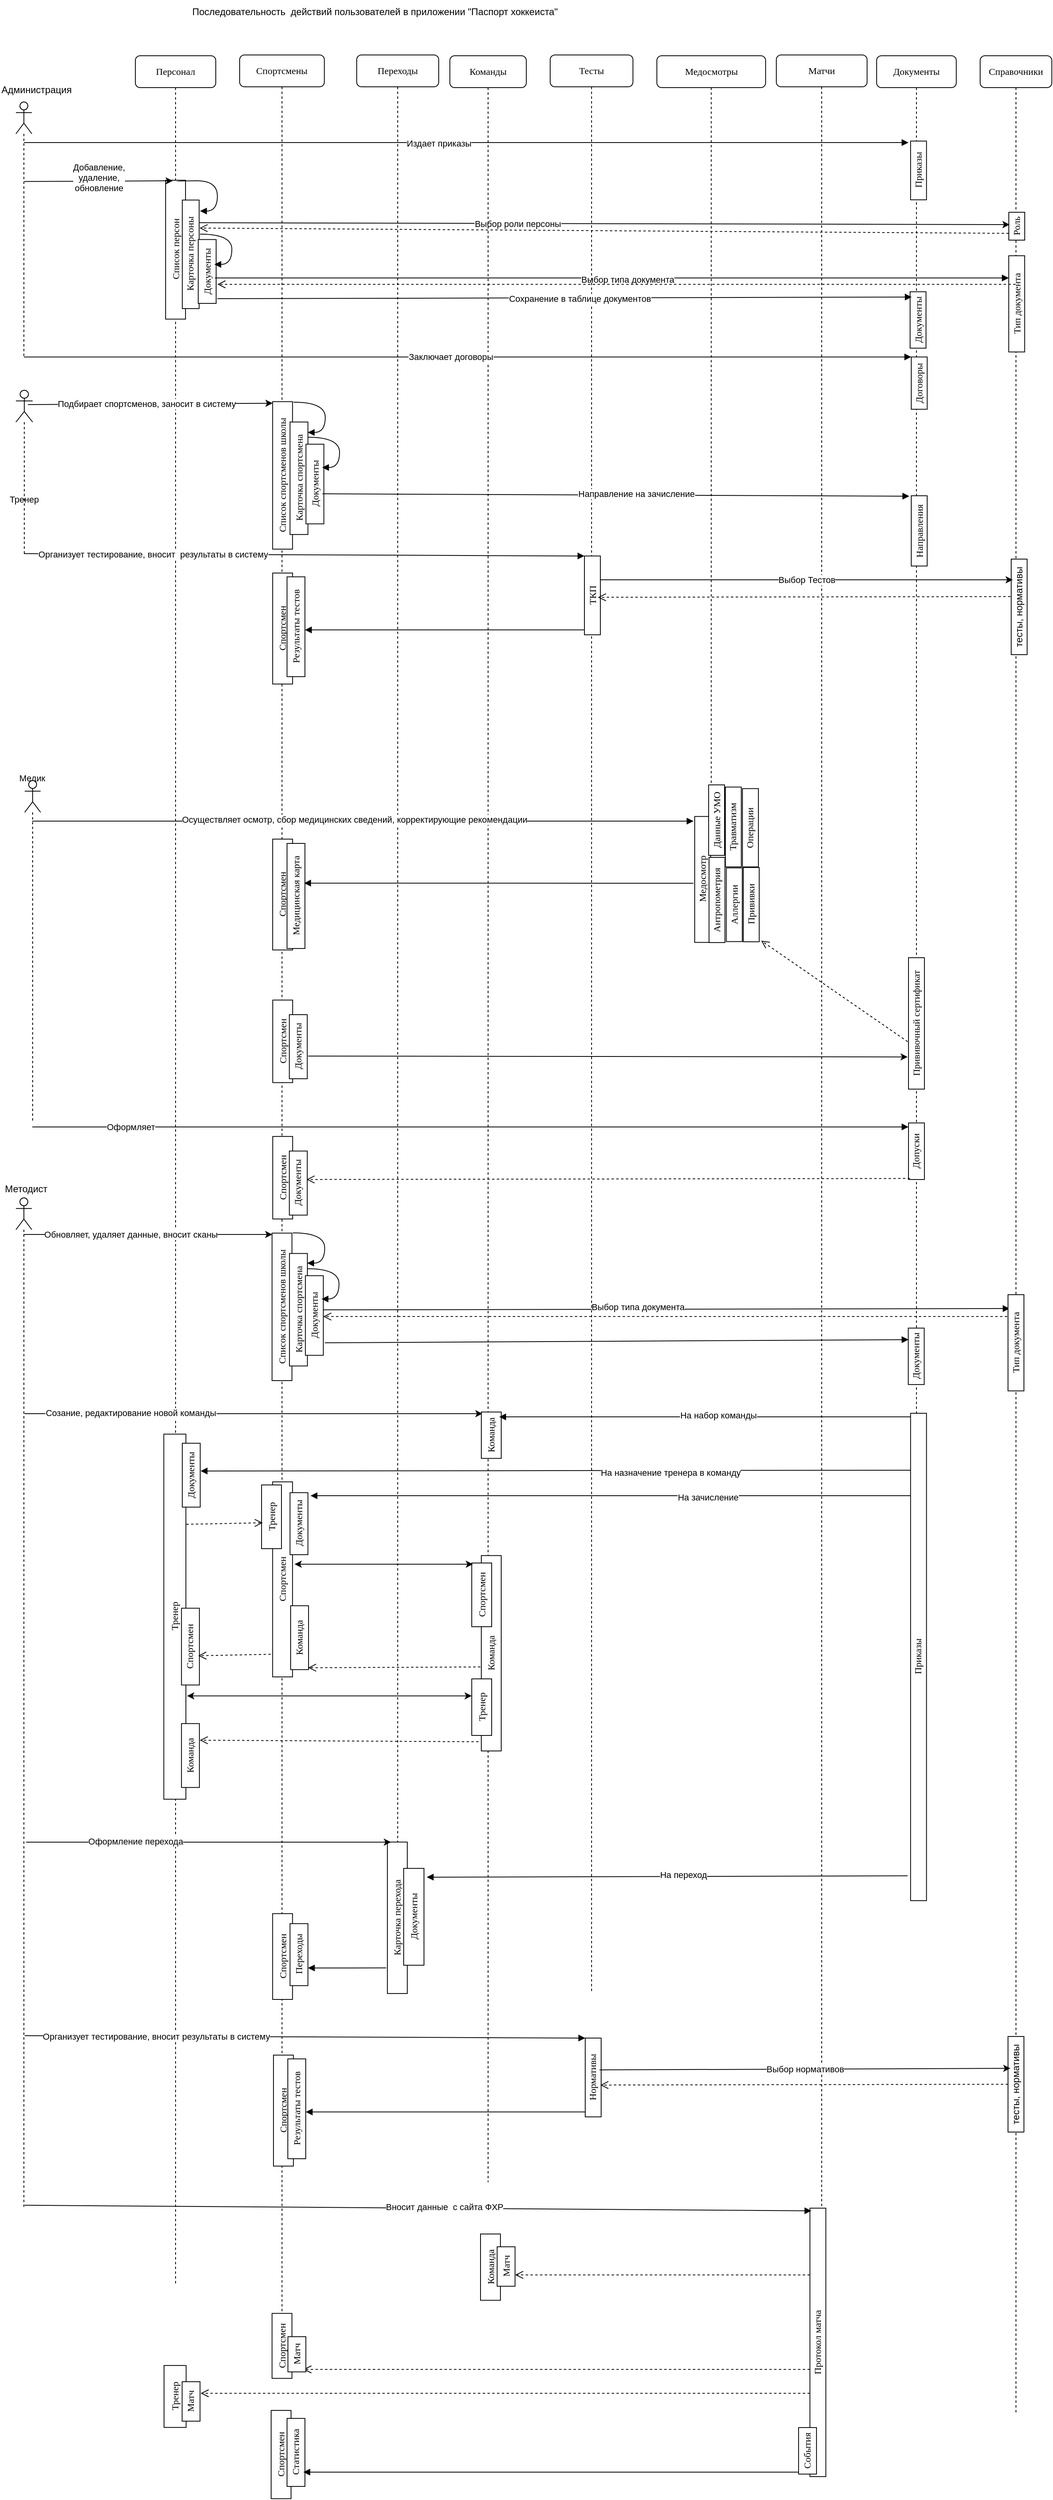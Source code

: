 <mxfile version="22.0.4" type="github">
  <diagram name="Page-1" id="ykxJk71dv9v_vAQylzTN">
    <mxGraphModel dx="1631" dy="931" grid="1" gridSize="10" guides="1" tooltips="1" connect="1" arrows="1" fold="1" page="1" pageScale="1" pageWidth="1169" pageHeight="827" math="0" shadow="0">
      <root>
        <mxCell id="0" />
        <mxCell id="1" parent="0" />
        <mxCell id="f27edlvPX0rT_J85qjWV-23" value="Справочники" style="shape=umlLifeline;perimeter=lifelinePerimeter;whiteSpace=wrap;html=1;container=1;collapsible=0;recursiveResize=0;outlineConnect=0;rounded=1;shadow=0;comic=0;labelBackgroundColor=none;strokeWidth=1;fontFamily=Verdana;fontSize=12;align=center;" parent="1" vertex="1">
          <mxGeometry x="1270" y="80" width="90" height="2960" as="geometry" />
        </mxCell>
        <mxCell id="f27edlvPX0rT_J85qjWV-24" value="Роль" style="html=1;points=[];perimeter=orthogonalPerimeter;rounded=0;shadow=0;comic=0;labelBackgroundColor=none;strokeWidth=1;fontFamily=Verdana;fontSize=12;align=center;rotation=-90;" parent="f27edlvPX0rT_J85qjWV-23" vertex="1">
          <mxGeometry x="28.5" y="204" width="35" height="20" as="geometry" />
        </mxCell>
        <mxCell id="f27edlvPX0rT_J85qjWV-25" value="Тип документа" style="html=1;points=[];perimeter=orthogonalPerimeter;rounded=0;shadow=0;comic=0;labelBackgroundColor=none;strokeWidth=1;fontFamily=Verdana;fontSize=12;align=center;rotation=-90;" parent="f27edlvPX0rT_J85qjWV-23" vertex="1">
          <mxGeometry x="-14.49" y="301.51" width="120.79" height="20" as="geometry" />
        </mxCell>
        <mxCell id="Mqjokr3Y3C_jF4ziscQe-2" value="тесты, нормативы" style="rounded=0;whiteSpace=wrap;html=1;rotation=-90;" parent="f27edlvPX0rT_J85qjWV-23" vertex="1">
          <mxGeometry x="-11" y="682" width="120" height="20" as="geometry" />
        </mxCell>
        <mxCell id="hdvwLAnWylqwT9mtSvy4-13" value="тесты, нормативы" style="rounded=0;whiteSpace=wrap;html=1;rotation=-90;" parent="f27edlvPX0rT_J85qjWV-23" vertex="1">
          <mxGeometry x="-15" y="2537" width="120" height="20" as="geometry" />
        </mxCell>
        <mxCell id="f27edlvPX0rT_J85qjWV-16" value="Матчи" style="shape=umlLifeline;perimeter=lifelinePerimeter;whiteSpace=wrap;html=1;container=1;collapsible=0;recursiveResize=0;outlineConnect=0;rounded=1;shadow=0;comic=0;labelBackgroundColor=none;strokeWidth=1;fontFamily=Verdana;fontSize=12;align=center;" parent="1" vertex="1">
          <mxGeometry x="1014" y="79" width="114" height="2881" as="geometry" />
        </mxCell>
        <mxCell id="f27edlvPX0rT_J85qjWV-17" value="Протокол матча" style="html=1;points=[];perimeter=orthogonalPerimeter;rounded=0;shadow=0;comic=0;labelBackgroundColor=none;strokeWidth=1;fontFamily=Verdana;fontSize=12;align=center;rotation=-90;" parent="f27edlvPX0rT_J85qjWV-16" vertex="1">
          <mxGeometry x="-116.31" y="2862.09" width="337.05" height="20" as="geometry" />
        </mxCell>
        <mxCell id="f27edlvPX0rT_J85qjWV-21" value="&lt;div style=&quot;direction: ltr;&quot;&gt;&lt;span style=&quot;background-color: initial;&quot;&gt;События&lt;/span&gt;&lt;/div&gt;" style="html=1;points=[];perimeter=orthogonalPerimeter;rounded=0;shadow=0;comic=0;labelBackgroundColor=none;strokeWidth=1;fontFamily=Verdana;fontSize=12;align=center;direction=west;rotation=-90;" parent="f27edlvPX0rT_J85qjWV-16" vertex="1">
          <mxGeometry x="10" y="2997" width="58.41" height="22.5" as="geometry" />
        </mxCell>
        <mxCell id="hdvwLAnWylqwT9mtSvy4-6" value="Операции" style="html=1;points=[];perimeter=orthogonalPerimeter;rounded=0;shadow=0;comic=0;labelBackgroundColor=none;strokeWidth=1;fontFamily=Verdana;fontSize=12;align=center;rotation=-90;" parent="f27edlvPX0rT_J85qjWV-16" vertex="1">
          <mxGeometry x="-81.67" y="960.33" width="98.32" height="20" as="geometry" />
        </mxCell>
        <mxCell id="hdvwLAnWylqwT9mtSvy4-7" value="Прививки" style="html=1;points=[];perimeter=orthogonalPerimeter;rounded=0;shadow=0;comic=0;labelBackgroundColor=none;strokeWidth=1;fontFamily=Verdana;fontSize=12;align=center;rotation=-90;" parent="f27edlvPX0rT_J85qjWV-16" vertex="1">
          <mxGeometry x="-78.12" y="1056.88" width="93.25" height="20" as="geometry" />
        </mxCell>
        <mxCell id="f27edlvPX0rT_J85qjWV-26" value="Персонал" style="shape=umlLifeline;perimeter=lifelinePerimeter;whiteSpace=wrap;html=1;container=1;collapsible=0;recursiveResize=0;outlineConnect=0;rounded=1;shadow=0;comic=0;labelBackgroundColor=none;strokeWidth=1;fontFamily=Verdana;fontSize=12;align=center;" parent="1" vertex="1">
          <mxGeometry x="209" y="80" width="101" height="2800" as="geometry" />
        </mxCell>
        <mxCell id="f27edlvPX0rT_J85qjWV-27" value="&lt;div style=&quot;direction: ltr;&quot;&gt;&lt;span style=&quot;background-color: initial;&quot;&gt;Список персон&lt;/span&gt;&lt;/div&gt;" style="html=1;points=[];perimeter=orthogonalPerimeter;rounded=0;shadow=0;comic=0;labelBackgroundColor=none;strokeWidth=1;fontFamily=Verdana;fontSize=12;align=center;direction=west;rotation=-90;" parent="f27edlvPX0rT_J85qjWV-26" vertex="1">
          <mxGeometry x="-36.69" y="231.0" width="174.38" height="25" as="geometry" />
        </mxCell>
        <mxCell id="f27edlvPX0rT_J85qjWV-28" value="&lt;div style=&quot;direction: ltr;&quot;&gt;&lt;span style=&quot;background-color: initial;&quot;&gt;Карточка персоны&lt;/span&gt;&lt;/div&gt;" style="html=1;points=[];perimeter=orthogonalPerimeter;rounded=0;shadow=0;comic=0;labelBackgroundColor=none;strokeWidth=1;fontFamily=Verdana;fontSize=12;align=center;direction=west;rotation=-90;" parent="f27edlvPX0rT_J85qjWV-26" vertex="1">
          <mxGeometry x="1.4" y="238.73" width="136.27" height="21.18" as="geometry" />
        </mxCell>
        <mxCell id="f27edlvPX0rT_J85qjWV-29" value="&lt;div style=&quot;direction: ltr;&quot;&gt;&lt;span style=&quot;background-color: initial;&quot;&gt;Документы&lt;/span&gt;&lt;/div&gt;" style="html=1;points=[];perimeter=orthogonalPerimeter;rounded=0;shadow=0;comic=0;labelBackgroundColor=none;strokeWidth=1;fontFamily=Verdana;fontSize=12;align=center;direction=west;rotation=-90;" parent="f27edlvPX0rT_J85qjWV-26" vertex="1">
          <mxGeometry x="50.1" y="259.6" width="80.2" height="22.5" as="geometry" />
        </mxCell>
        <mxCell id="f27edlvPX0rT_J85qjWV-30" value="" style="html=1;verticalAlign=bottom;endArrow=block;labelBackgroundColor=none;fontFamily=Verdana;fontSize=12;elbow=vertical;edgeStyle=orthogonalEdgeStyle;curved=1;exitX=0.01;exitY=0.44;exitDx=0;exitDy=0;exitPerimeter=0;" parent="f27edlvPX0rT_J85qjWV-26" source="f27edlvPX0rT_J85qjWV-27" edge="1">
          <mxGeometry relative="1" as="geometry">
            <mxPoint x="62.82" y="157" as="sourcePoint" />
            <mxPoint x="81.2" y="195" as="targetPoint" />
            <Array as="points">
              <mxPoint x="52" y="157" />
              <mxPoint x="103" y="157" />
              <mxPoint x="103" y="195" />
            </Array>
          </mxGeometry>
        </mxCell>
        <mxCell id="f27edlvPX0rT_J85qjWV-31" value="" style="html=1;verticalAlign=bottom;endArrow=block;labelBackgroundColor=none;fontFamily=Verdana;fontSize=12;elbow=vertical;edgeStyle=orthogonalEdgeStyle;curved=1;" parent="f27edlvPX0rT_J85qjWV-26" edge="1">
          <mxGeometry relative="1" as="geometry">
            <mxPoint x="81.2" y="224" as="sourcePoint" />
            <mxPoint x="99.2" y="262" as="targetPoint" />
            <Array as="points">
              <mxPoint x="121.2" y="224" />
              <mxPoint x="121.2" y="262" />
            </Array>
          </mxGeometry>
        </mxCell>
        <mxCell id="f27edlvPX0rT_J85qjWV-34" value="Тренер" style="html=1;points=[];perimeter=orthogonalPerimeter;rounded=0;shadow=0;comic=0;labelBackgroundColor=none;strokeWidth=1;fontFamily=Verdana;fontSize=12;align=center;rotation=-90;" parent="f27edlvPX0rT_J85qjWV-26" vertex="1">
          <mxGeometry x="-179.59" y="1946.03" width="458.39" height="27.73" as="geometry" />
        </mxCell>
        <mxCell id="f27edlvPX0rT_J85qjWV-37" value="Тренер" style="html=1;points=[];perimeter=orthogonalPerimeter;rounded=0;shadow=0;comic=0;labelBackgroundColor=none;strokeWidth=1;fontFamily=Verdana;fontSize=12;align=center;rotation=-90;" parent="f27edlvPX0rT_J85qjWV-26" vertex="1">
          <mxGeometry x="11" y="2925.12" width="77.77" height="27.73" as="geometry" />
        </mxCell>
        <mxCell id="f27edlvPX0rT_J85qjWV-38" value="&lt;div style=&quot;direction: ltr;&quot;&gt;&lt;span style=&quot;background-color: initial;&quot;&gt;Матч&lt;/span&gt;&lt;/div&gt;" style="html=1;points=[];perimeter=orthogonalPerimeter;rounded=0;shadow=0;comic=0;labelBackgroundColor=none;strokeWidth=1;fontFamily=Verdana;fontSize=12;align=center;direction=west;rotation=-90;" parent="f27edlvPX0rT_J85qjWV-26" vertex="1">
          <mxGeometry x="45.21" y="2934" width="49.55" height="22.5" as="geometry" />
        </mxCell>
        <mxCell id="f27edlvPX0rT_J85qjWV-99" value="" style="endArrow=classic;html=1;rounded=0;" parent="f27edlvPX0rT_J85qjWV-26" edge="1">
          <mxGeometry width="50" height="50" relative="1" as="geometry">
            <mxPoint x="-140.5" y="1480" as="sourcePoint" />
            <mxPoint x="172" y="1480" as="targetPoint" />
          </mxGeometry>
        </mxCell>
        <mxCell id="f27edlvPX0rT_J85qjWV-100" value="Обновляет, удаляет данные, вносит сканы" style="edgeLabel;html=1;align=center;verticalAlign=middle;resizable=0;points=[];" parent="f27edlvPX0rT_J85qjWV-99" vertex="1" connectable="0">
          <mxGeometry x="-0.497" y="1" relative="1" as="geometry">
            <mxPoint x="56" y="1" as="offset" />
          </mxGeometry>
        </mxCell>
        <mxCell id="tbXqZCxcv9YD3rP0Q4Ke-30" value="&lt;div style=&quot;direction: ltr;&quot;&gt;&lt;span style=&quot;background-color: initial;&quot;&gt;Команда&lt;/span&gt;&lt;/div&gt;" style="html=1;points=[];perimeter=orthogonalPerimeter;rounded=0;shadow=0;comic=0;labelBackgroundColor=none;strokeWidth=1;fontFamily=Verdana;fontSize=12;align=center;direction=west;rotation=-90;" parent="f27edlvPX0rT_J85qjWV-26" vertex="1">
          <mxGeometry x="29.08" y="2123" width="80.2" height="22.5" as="geometry" />
        </mxCell>
        <mxCell id="tbXqZCxcv9YD3rP0Q4Ke-44" value="&lt;div style=&quot;direction: ltr;&quot;&gt;&lt;span style=&quot;background-color: initial;&quot;&gt;Спортсмен&lt;/span&gt;&lt;/div&gt;" style="html=1;points=[];perimeter=orthogonalPerimeter;rounded=0;shadow=0;comic=0;labelBackgroundColor=none;strokeWidth=1;fontFamily=Verdana;fontSize=12;align=center;direction=west;rotation=-90;" parent="f27edlvPX0rT_J85qjWV-26" vertex="1">
          <mxGeometry x="20.97" y="1986.23" width="96.41" height="22.5" as="geometry" />
        </mxCell>
        <mxCell id="f27edlvPX0rT_J85qjWV-39" value="" style="endArrow=classic;html=1;rounded=0;entryX=0.557;entryY=0.05;entryDx=0;entryDy=0;entryPerimeter=0;exitX=0.209;exitY=-0.025;exitDx=0;exitDy=0;exitPerimeter=0;" parent="1" source="f27edlvPX0rT_J85qjWV-28" target="f27edlvPX0rT_J85qjWV-24" edge="1">
          <mxGeometry width="50" height="50" relative="1" as="geometry">
            <mxPoint x="292" y="492" as="sourcePoint" />
            <mxPoint x="952" y="492" as="targetPoint" />
            <Array as="points" />
          </mxGeometry>
        </mxCell>
        <mxCell id="f27edlvPX0rT_J85qjWV-40" value="Выбор роли персоны" style="edgeLabel;html=1;align=center;verticalAlign=middle;resizable=0;points=[];" parent="f27edlvPX0rT_J85qjWV-39" vertex="1" connectable="0">
          <mxGeometry x="-0.215" relative="1" as="geometry">
            <mxPoint as="offset" />
          </mxGeometry>
        </mxCell>
        <mxCell id="f27edlvPX0rT_J85qjWV-41" value="" style="endArrow=classic;html=1;rounded=0;entryX=0.004;entryY=0.64;entryDx=0;entryDy=0;entryPerimeter=0;" parent="1" target="f27edlvPX0rT_J85qjWV-27" edge="1">
          <mxGeometry width="50" height="50" relative="1" as="geometry">
            <mxPoint x="69.5" y="237.936" as="sourcePoint" />
            <mxPoint x="250" y="238" as="targetPoint" />
          </mxGeometry>
        </mxCell>
        <mxCell id="f27edlvPX0rT_J85qjWV-42" value="Добавление,&lt;br&gt;удаление,&lt;br&gt;обновление" style="edgeLabel;html=1;align=center;verticalAlign=middle;resizable=0;points=[];" parent="f27edlvPX0rT_J85qjWV-41" vertex="1" connectable="0">
          <mxGeometry x="-0.572" y="1" relative="1" as="geometry">
            <mxPoint x="53" y="-4" as="offset" />
          </mxGeometry>
        </mxCell>
        <mxCell id="f27edlvPX0rT_J85qjWV-43" value="Переходы" style="shape=umlLifeline;perimeter=lifelinePerimeter;whiteSpace=wrap;html=1;container=1;collapsible=0;recursiveResize=0;outlineConnect=0;rounded=1;shadow=0;comic=0;labelBackgroundColor=none;strokeWidth=1;fontFamily=Verdana;fontSize=12;align=center;" parent="1" vertex="1">
          <mxGeometry x="487" y="79" width="103" height="2271" as="geometry" />
        </mxCell>
        <mxCell id="f27edlvPX0rT_J85qjWV-44" value="&lt;div style=&quot;direction: ltr;&quot;&gt;&lt;span style=&quot;background-color: initial;&quot;&gt;Карточка перехода&lt;/span&gt;&lt;/div&gt;" style="html=1;points=[];perimeter=orthogonalPerimeter;rounded=0;shadow=0;comic=0;labelBackgroundColor=none;strokeWidth=1;fontFamily=Verdana;fontSize=12;align=center;direction=west;rotation=-90;" parent="f27edlvPX0rT_J85qjWV-43" vertex="1">
          <mxGeometry x="-44.06" y="2326.48" width="190.18" height="25" as="geometry" />
        </mxCell>
        <mxCell id="f27edlvPX0rT_J85qjWV-47" value="&lt;div style=&quot;direction: ltr;&quot;&gt;Документы&lt;/div&gt;" style="html=1;points=[];perimeter=orthogonalPerimeter;rounded=0;shadow=0;comic=0;labelBackgroundColor=none;strokeWidth=1;fontFamily=Verdana;fontSize=12;align=center;direction=west;rotation=-90;" parent="f27edlvPX0rT_J85qjWV-43" vertex="1">
          <mxGeometry x="10.93" y="2325" width="121.63" height="25.49" as="geometry" />
        </mxCell>
        <mxCell id="f27edlvPX0rT_J85qjWV-50" value="" style="shape=umlLifeline;perimeter=lifelinePerimeter;whiteSpace=wrap;html=1;container=1;dropTarget=0;collapsible=0;recursiveResize=0;outlineConnect=0;portConstraint=eastwest;newEdgeStyle={&quot;curved&quot;:0,&quot;rounded&quot;:0};participant=umlActor;" parent="1" vertex="1">
          <mxGeometry x="59" y="1514" width="20" height="1270" as="geometry" />
        </mxCell>
        <mxCell id="f27edlvPX0rT_J85qjWV-51" value="" style="endArrow=classic;html=1;rounded=0;" parent="1" edge="1">
          <mxGeometry width="50" height="50" relative="1" as="geometry">
            <mxPoint x="71.78" y="2323.03" as="sourcePoint" />
            <mxPoint x="530" y="2323" as="targetPoint" />
            <Array as="points">
              <mxPoint x="157.85" y="2323.03" />
            </Array>
          </mxGeometry>
        </mxCell>
        <mxCell id="f27edlvPX0rT_J85qjWV-52" value="Оформление перехода" style="edgeLabel;html=1;align=center;verticalAlign=middle;resizable=0;points=[];" parent="f27edlvPX0rT_J85qjWV-51" vertex="1" connectable="0">
          <mxGeometry x="-0.572" y="1" relative="1" as="geometry">
            <mxPoint x="39" as="offset" />
          </mxGeometry>
        </mxCell>
        <mxCell id="f27edlvPX0rT_J85qjWV-82" value="&lt;div style=&quot;direction: ltr;&quot;&gt;&lt;span style=&quot;background-color: initial;&quot;&gt;Документы&lt;/span&gt;&lt;/div&gt;" style="html=1;points=[];perimeter=orthogonalPerimeter;rounded=0;shadow=0;comic=0;labelBackgroundColor=none;strokeWidth=1;fontFamily=Verdana;fontSize=12;align=center;direction=west;rotation=-90;" parent="1" vertex="1">
          <mxGeometry x="239.09" y="1851" width="80.2" height="22.5" as="geometry" />
        </mxCell>
        <mxCell id="f27edlvPX0rT_J85qjWV-83" value="" style="endArrow=classic;html=1;rounded=0;entryX=0.9;entryY=0.962;entryDx=0;entryDy=0;entryPerimeter=0;" parent="1" edge="1">
          <mxGeometry width="50" height="50" relative="1" as="geometry">
            <mxPoint x="69.75" y="1784.998" as="sourcePoint" />
            <mxPoint x="644.995" y="1784.979" as="targetPoint" />
          </mxGeometry>
        </mxCell>
        <mxCell id="f27edlvPX0rT_J85qjWV-84" value="Тренер" style="edgeLabel;html=1;align=center;verticalAlign=middle;resizable=0;points=[];" parent="f27edlvPX0rT_J85qjWV-83" vertex="1" connectable="0">
          <mxGeometry x="-0.497" y="1" relative="1" as="geometry">
            <mxPoint x="-145" y="-1147" as="offset" />
          </mxGeometry>
        </mxCell>
        <mxCell id="tbXqZCxcv9YD3rP0Q4Ke-26" value="Созание, редактирование новой команды" style="edgeLabel;html=1;align=center;verticalAlign=middle;resizable=0;points=[];" parent="f27edlvPX0rT_J85qjWV-83" vertex="1" connectable="0">
          <mxGeometry x="-0.535" y="1" relative="1" as="geometry">
            <mxPoint as="offset" />
          </mxGeometry>
        </mxCell>
        <mxCell id="LgTRukzydeiG_BwK3OPo-49" value="Медик" style="edgeLabel;html=1;align=center;verticalAlign=middle;resizable=0;points=[];" parent="f27edlvPX0rT_J85qjWV-83" vertex="1" connectable="0">
          <mxGeometry x="-0.497" y="1" relative="1" as="geometry">
            <mxPoint x="-135" y="-797" as="offset" />
          </mxGeometry>
        </mxCell>
        <mxCell id="f27edlvPX0rT_J85qjWV-91" value="" style="html=1;verticalAlign=bottom;endArrow=block;curved=0;rounded=0;exitX=0.602;exitY=0.064;exitDx=0;exitDy=0;exitPerimeter=0;" parent="1" source="f27edlvPX0rT_J85qjWV-29" target="f27edlvPX0rT_J85qjWV-25" edge="1">
          <mxGeometry width="80" relative="1" as="geometry">
            <mxPoint x="739" y="697" as="sourcePoint" />
            <mxPoint x="1336.005" y="566.03" as="targetPoint" />
          </mxGeometry>
        </mxCell>
        <mxCell id="f27edlvPX0rT_J85qjWV-92" value="Выбор типа документа" style="edgeLabel;html=1;align=center;verticalAlign=middle;resizable=0;points=[];" parent="f27edlvPX0rT_J85qjWV-91" vertex="1" connectable="0">
          <mxGeometry x="-0.278" y="-2" relative="1" as="geometry">
            <mxPoint x="158" as="offset" />
          </mxGeometry>
        </mxCell>
        <mxCell id="f27edlvPX0rT_J85qjWV-94" value="" style="html=1;verticalAlign=bottom;endArrow=open;dashed=1;endSize=8;curved=0;rounded=0;entryX=0.851;entryY=-0.069;entryDx=0;entryDy=0;entryPerimeter=0;" parent="1" source="f27edlvPX0rT_J85qjWV-23" edge="1">
          <mxGeometry relative="1" as="geometry">
            <mxPoint x="1341.895" y="368.943" as="sourcePoint" />
            <mxPoint x="312.002" y="367.0" as="targetPoint" />
          </mxGeometry>
        </mxCell>
        <mxCell id="f27edlvPX0rT_J85qjWV-95" value="" style="html=1;verticalAlign=bottom;endArrow=open;dashed=1;endSize=8;curved=0;rounded=0;exitX=0.243;exitY=0;exitDx=0;exitDy=0;exitPerimeter=0;entryX=0.258;entryY=-0.025;entryDx=0;entryDy=0;entryPerimeter=0;" parent="1" source="f27edlvPX0rT_J85qjWV-24" target="f27edlvPX0rT_J85qjWV-28" edge="1">
          <mxGeometry relative="1" as="geometry">
            <mxPoint x="819" y="727" as="sourcePoint" />
            <mxPoint x="289" y="507" as="targetPoint" />
          </mxGeometry>
        </mxCell>
        <mxCell id="f27edlvPX0rT_J85qjWV-96" value="" style="html=1;verticalAlign=bottom;endArrow=block;curved=0;rounded=0;exitX=0.429;exitY=0.062;exitDx=0;exitDy=0;exitPerimeter=0;entryX=0.856;entryY=0.1;entryDx=0;entryDy=0;entryPerimeter=0;" parent="1" source="tbXqZCxcv9YD3rP0Q4Ke-6" target="hdvwLAnWylqwT9mtSvy4-1" edge="1">
          <mxGeometry width="80" relative="1" as="geometry">
            <mxPoint x="448.008" y="1649.05" as="sourcePoint" />
            <mxPoint x="1350" y="1656" as="targetPoint" />
          </mxGeometry>
        </mxCell>
        <mxCell id="f27edlvPX0rT_J85qjWV-97" value="Выбор типа документа" style="edgeLabel;html=1;align=center;verticalAlign=middle;resizable=0;points=[];" parent="f27edlvPX0rT_J85qjWV-96" vertex="1" connectable="0">
          <mxGeometry x="0.114" y="-2" relative="1" as="geometry">
            <mxPoint x="-85" y="-5" as="offset" />
          </mxGeometry>
        </mxCell>
        <mxCell id="f27edlvPX0rT_J85qjWV-132" value="" style="html=1;verticalAlign=bottom;endArrow=open;dashed=1;endSize=8;curved=0;rounded=0;" parent="1" source="f27edlvPX0rT_J85qjWV-17" edge="1">
          <mxGeometry relative="1" as="geometry">
            <mxPoint x="790" y="2995" as="sourcePoint" />
            <mxPoint x="420" y="2985" as="targetPoint" />
          </mxGeometry>
        </mxCell>
        <mxCell id="f27edlvPX0rT_J85qjWV-140" value="Методист" style="text;html=1;strokeColor=none;fillColor=none;align=center;verticalAlign=middle;whiteSpace=wrap;rounded=0;" parent="1" vertex="1">
          <mxGeometry x="39.5" y="1487" width="64" height="32" as="geometry" />
        </mxCell>
        <mxCell id="f27edlvPX0rT_J85qjWV-141" value="Последовательность&amp;nbsp; действий пользователей в приложении &quot;Паспорт хоккеиста&quot;" style="text;html=1;strokeColor=none;fillColor=none;align=center;verticalAlign=middle;whiteSpace=wrap;rounded=0;" parent="1" vertex="1">
          <mxGeometry x="250" y="10" width="520" height="30" as="geometry" />
        </mxCell>
        <mxCell id="f27edlvPX0rT_J85qjWV-144" value="Спортсмены" style="shape=umlLifeline;perimeter=lifelinePerimeter;whiteSpace=wrap;html=1;container=0;collapsible=0;recursiveResize=0;outlineConnect=0;rounded=1;shadow=0;comic=0;labelBackgroundColor=none;strokeWidth=1;fontFamily=Verdana;fontSize=12;align=center;" parent="1" vertex="1">
          <mxGeometry x="340" y="79" width="106.37" height="2911" as="geometry" />
        </mxCell>
        <mxCell id="tbXqZCxcv9YD3rP0Q4Ke-1" value="&lt;div style=&quot;direction: ltr;&quot;&gt;Спортсмен&lt;/div&gt;" style="html=1;points=[];perimeter=orthogonalPerimeter;rounded=0;shadow=0;comic=0;labelBackgroundColor=none;strokeWidth=1;fontFamily=Verdana;fontSize=12;align=center;direction=west;rotation=-90;" parent="1" vertex="1">
          <mxGeometry x="271.44" y="1980.56" width="244.9" height="25" as="geometry" />
        </mxCell>
        <mxCell id="tbXqZCxcv9YD3rP0Q4Ke-2" value="&lt;div style=&quot;direction: ltr;&quot;&gt;&lt;span style=&quot;background-color: initial;&quot;&gt;Документы&lt;/span&gt;&lt;/div&gt;" style="html=1;points=[];perimeter=orthogonalPerimeter;rounded=0;shadow=0;comic=0;labelBackgroundColor=none;strokeWidth=1;fontFamily=Verdana;fontSize=12;align=center;direction=west;rotation=-90;" parent="1" vertex="1">
          <mxGeometry x="375.56" y="1911.88" width="77.88" height="22.5" as="geometry" />
        </mxCell>
        <mxCell id="tbXqZCxcv9YD3rP0Q4Ke-3" value="&lt;div style=&quot;direction: ltr;&quot;&gt;&lt;span style=&quot;background-color: initial;&quot;&gt;Список спортсменов школы&lt;/span&gt;&lt;/div&gt;" style="html=1;points=[];perimeter=orthogonalPerimeter;rounded=0;shadow=0;comic=0;labelBackgroundColor=none;strokeWidth=1;fontFamily=Verdana;fontSize=12;align=center;direction=west;rotation=-90;" parent="1" vertex="1">
          <mxGeometry x="300.58" y="1638.4" width="185.21" height="25" as="geometry" />
        </mxCell>
        <mxCell id="tbXqZCxcv9YD3rP0Q4Ke-4" value="" style="html=1;verticalAlign=bottom;endArrow=block;labelBackgroundColor=none;fontFamily=Verdana;fontSize=12;elbow=vertical;edgeStyle=orthogonalEdgeStyle;curved=1;" parent="1" edge="1">
          <mxGeometry relative="1" as="geometry">
            <mxPoint x="406.81" y="1558" as="sourcePoint" />
            <mxPoint x="424.81" y="1596" as="targetPoint" />
            <Array as="points">
              <mxPoint x="446.81" y="1558" />
              <mxPoint x="446.81" y="1596" />
            </Array>
          </mxGeometry>
        </mxCell>
        <mxCell id="tbXqZCxcv9YD3rP0Q4Ke-5" value="&lt;div style=&quot;direction: ltr;&quot;&gt;&lt;span style=&quot;background-color: initial;&quot;&gt;Карточка спортсмена&lt;/span&gt;&lt;/div&gt;" style="html=1;points=[];perimeter=orthogonalPerimeter;rounded=0;shadow=0;comic=0;labelBackgroundColor=none;strokeWidth=1;fontFamily=Verdana;fontSize=12;align=center;direction=west;rotation=-90;" parent="1" vertex="1">
          <mxGeometry x="343.18" y="1643.25" width="141.25" height="22.5" as="geometry" />
        </mxCell>
        <mxCell id="tbXqZCxcv9YD3rP0Q4Ke-6" value="&lt;div style=&quot;direction: ltr;&quot;&gt;&lt;span style=&quot;background-color: initial;&quot;&gt;Документы&lt;/span&gt;&lt;/div&gt;" style="html=1;points=[];perimeter=orthogonalPerimeter;rounded=0;shadow=0;comic=0;labelBackgroundColor=none;strokeWidth=1;fontFamily=Verdana;fontSize=12;align=center;direction=west;rotation=-90;" parent="1" vertex="1">
          <mxGeometry x="383.81" y="1650.5" width="100" height="22.5" as="geometry" />
        </mxCell>
        <mxCell id="tbXqZCxcv9YD3rP0Q4Ke-7" value="" style="html=1;verticalAlign=bottom;endArrow=block;labelBackgroundColor=none;fontFamily=Verdana;fontSize=12;elbow=vertical;edgeStyle=orthogonalEdgeStyle;curved=1;" parent="1" edge="1">
          <mxGeometry relative="1" as="geometry">
            <mxPoint x="424.81" y="1603" as="sourcePoint" />
            <mxPoint x="442.81" y="1641" as="targetPoint" />
            <Array as="points">
              <mxPoint x="464.81" y="1603" />
              <mxPoint x="464.81" y="1641" />
            </Array>
          </mxGeometry>
        </mxCell>
        <mxCell id="tbXqZCxcv9YD3rP0Q4Ke-8" value="&lt;div style=&quot;direction: ltr;&quot;&gt;Спортсмен&lt;/div&gt;" style="html=1;points=[];perimeter=orthogonalPerimeter;rounded=0;shadow=0;comic=0;labelBackgroundColor=none;strokeWidth=1;fontFamily=Verdana;fontSize=12;align=center;direction=west;rotation=-90;" parent="1" vertex="1">
          <mxGeometry x="352.38" y="2943" width="81.6" height="25" as="geometry" />
        </mxCell>
        <mxCell id="tbXqZCxcv9YD3rP0Q4Ke-9" value="&lt;div style=&quot;direction: ltr;&quot;&gt;&lt;span style=&quot;background-color: initial;&quot;&gt;Матч&lt;/span&gt;&lt;/div&gt;" style="html=1;points=[];perimeter=orthogonalPerimeter;rounded=0;shadow=0;comic=0;labelBackgroundColor=none;strokeWidth=1;fontFamily=Verdana;fontSize=12;align=center;direction=west;rotation=-90;" parent="1" vertex="1">
          <mxGeometry x="389.78" y="2954.8" width="44.2" height="22.5" as="geometry" />
        </mxCell>
        <mxCell id="tbXqZCxcv9YD3rP0Q4Ke-10" value="&lt;div style=&quot;direction: ltr;&quot;&gt;Спортсмен&lt;/div&gt;" style="html=1;points=[];perimeter=orthogonalPerimeter;rounded=0;shadow=0;comic=0;labelBackgroundColor=none;strokeWidth=1;fontFamily=Verdana;fontSize=12;align=center;direction=west;rotation=-90;" parent="1" vertex="1">
          <mxGeometry x="336.64" y="3079.4" width="110.8" height="25" as="geometry" />
        </mxCell>
        <mxCell id="tbXqZCxcv9YD3rP0Q4Ke-11" value="&lt;div style=&quot;direction: ltr;&quot;&gt;&lt;span style=&quot;background-color: initial;&quot;&gt;Статистика&lt;/span&gt;&lt;/div&gt;" style="html=1;points=[];perimeter=orthogonalPerimeter;rounded=0;shadow=0;comic=0;labelBackgroundColor=none;strokeWidth=1;fontFamily=Verdana;fontSize=12;align=center;direction=west;rotation=-90;" parent="1" vertex="1">
          <mxGeometry x="368.04" y="3078" width="85.4" height="22.5" as="geometry" />
        </mxCell>
        <mxCell id="tbXqZCxcv9YD3rP0Q4Ke-18" value="&lt;div style=&quot;direction: ltr;&quot;&gt;Спортсмен&lt;/div&gt;" style="html=1;points=[];perimeter=orthogonalPerimeter;rounded=0;shadow=0;comic=0;labelBackgroundColor=none;strokeWidth=1;fontFamily=Verdana;fontSize=12;align=center;direction=west;rotation=-90;" parent="1" vertex="1">
          <mxGeometry x="340" y="2454.12" width="107.77" height="25" as="geometry" />
        </mxCell>
        <mxCell id="tbXqZCxcv9YD3rP0Q4Ke-19" value="&lt;div style=&quot;direction: ltr;&quot;&gt;&lt;span style=&quot;background-color: initial;&quot;&gt;Переходы&lt;/span&gt;&lt;/div&gt;" style="html=1;points=[];perimeter=orthogonalPerimeter;rounded=0;shadow=0;comic=0;labelBackgroundColor=none;strokeWidth=1;fontFamily=Verdana;fontSize=12;align=center;direction=west;rotation=-90;" parent="1" vertex="1">
          <mxGeometry x="375.56" y="2453" width="77.88" height="22.5" as="geometry" />
        </mxCell>
        <mxCell id="tbXqZCxcv9YD3rP0Q4Ke-22" value="" style="html=1;verticalAlign=bottom;endArrow=block;curved=0;rounded=0;exitX=0.831;exitY=1.061;exitDx=0;exitDy=0;exitPerimeter=0;" parent="1" source="f27edlvPX0rT_J85qjWV-44" target="tbXqZCxcv9YD3rP0Q4Ke-19" edge="1">
          <mxGeometry width="80" relative="1" as="geometry">
            <mxPoint x="520" y="2605" as="sourcePoint" />
            <mxPoint x="470" y="2545" as="targetPoint" />
            <Array as="points">
              <mxPoint x="480" y="2481" />
            </Array>
          </mxGeometry>
        </mxCell>
        <mxCell id="f27edlvPX0rT_J85qjWV-117" value="" style="endArrow=classic;startArrow=classic;html=1;rounded=0;exitX=0.283;exitY=1.055;exitDx=0;exitDy=0;exitPerimeter=0;" parent="1" source="f27edlvPX0rT_J85qjWV-34" target="tbXqZCxcv9YD3rP0Q4Ke-28" edge="1">
          <mxGeometry width="50" height="50" relative="1" as="geometry">
            <mxPoint x="272" y="2195" as="sourcePoint" />
            <mxPoint x="630" y="2195" as="targetPoint" />
            <Array as="points" />
          </mxGeometry>
        </mxCell>
        <mxCell id="f27edlvPX0rT_J85qjWV-15" value="" style="html=1;verticalAlign=bottom;endArrow=open;dashed=1;endSize=8;curved=0;rounded=0;exitX=0.9;exitY=0.047;exitDx=0;exitDy=0;exitPerimeter=0;entryX=0.26;entryY=-0.025;entryDx=0;entryDy=0;entryPerimeter=0;" parent="1" source="LgTRukzydeiG_BwK3OPo-28" target="tbXqZCxcv9YD3rP0Q4Ke-30" edge="1">
          <mxGeometry relative="1" as="geometry">
            <mxPoint x="643.5" y="2228" as="sourcePoint" />
            <mxPoint x="300" y="2226" as="targetPoint" />
          </mxGeometry>
        </mxCell>
        <mxCell id="tbXqZCxcv9YD3rP0Q4Ke-32" value="&lt;div style=&quot;direction: ltr;&quot;&gt;&lt;span style=&quot;background-color: initial;&quot;&gt;Команда&lt;/span&gt;&lt;/div&gt;" style="html=1;points=[];perimeter=orthogonalPerimeter;rounded=0;shadow=0;comic=0;labelBackgroundColor=none;strokeWidth=1;fontFamily=Verdana;fontSize=12;align=center;direction=west;rotation=-90;" parent="1" vertex="1">
          <mxGeometry x="375.16" y="2055" width="80.2" height="22.5" as="geometry" />
        </mxCell>
        <mxCell id="tbXqZCxcv9YD3rP0Q4Ke-33" value="" style="html=1;verticalAlign=bottom;endArrow=open;dashed=1;endSize=8;curved=0;rounded=0;exitX=1.161;exitY=0.613;exitDx=0;exitDy=0;exitPerimeter=0;entryX=0.971;entryY=0.023;entryDx=0;entryDy=0;entryPerimeter=0;" parent="1" target="tbXqZCxcv9YD3rP0Q4Ke-32" edge="1">
          <mxGeometry relative="1" as="geometry">
            <mxPoint x="648.295" y="2103" as="sourcePoint" />
            <mxPoint x="430" y="2103" as="targetPoint" />
          </mxGeometry>
        </mxCell>
        <mxCell id="tbXqZCxcv9YD3rP0Q4Ke-36" value="&lt;div style=&quot;direction: ltr;&quot;&gt;&lt;span style=&quot;background-color: initial;&quot;&gt;Список спортсменов школы&lt;/span&gt;&lt;/div&gt;" style="html=1;points=[];perimeter=orthogonalPerimeter;rounded=0;shadow=0;comic=0;labelBackgroundColor=none;strokeWidth=1;fontFamily=Verdana;fontSize=12;align=center;direction=west;rotation=-90;" parent="1" vertex="1">
          <mxGeometry x="301.28" y="594.4" width="185.21" height="25" as="geometry" />
        </mxCell>
        <mxCell id="tbXqZCxcv9YD3rP0Q4Ke-37" value="" style="html=1;verticalAlign=bottom;endArrow=block;labelBackgroundColor=none;fontFamily=Verdana;fontSize=12;elbow=vertical;edgeStyle=orthogonalEdgeStyle;curved=1;" parent="1" edge="1">
          <mxGeometry relative="1" as="geometry">
            <mxPoint x="407.51" y="515" as="sourcePoint" />
            <mxPoint x="425.51" y="553" as="targetPoint" />
            <Array as="points">
              <mxPoint x="447.51" y="515" />
              <mxPoint x="447.51" y="553" />
            </Array>
          </mxGeometry>
        </mxCell>
        <mxCell id="tbXqZCxcv9YD3rP0Q4Ke-38" value="&lt;div style=&quot;direction: ltr;&quot;&gt;&lt;span style=&quot;background-color: initial;&quot;&gt;Карточка спортсмена&lt;/span&gt;&lt;/div&gt;" style="html=1;points=[];perimeter=orthogonalPerimeter;rounded=0;shadow=0;comic=0;labelBackgroundColor=none;strokeWidth=1;fontFamily=Verdana;fontSize=12;align=center;direction=west;rotation=-90;" parent="1" vertex="1">
          <mxGeometry x="343.88" y="599.25" width="141.25" height="22.5" as="geometry" />
        </mxCell>
        <mxCell id="tbXqZCxcv9YD3rP0Q4Ke-39" value="&lt;div style=&quot;direction: ltr;&quot;&gt;&lt;span style=&quot;background-color: initial;&quot;&gt;Документы&lt;/span&gt;&lt;/div&gt;" style="html=1;points=[];perimeter=orthogonalPerimeter;rounded=0;shadow=0;comic=0;labelBackgroundColor=none;strokeWidth=1;fontFamily=Verdana;fontSize=12;align=center;direction=west;rotation=-90;" parent="1" vertex="1">
          <mxGeometry x="384.51" y="606.5" width="100" height="22.5" as="geometry" />
        </mxCell>
        <mxCell id="tbXqZCxcv9YD3rP0Q4Ke-40" value="" style="html=1;verticalAlign=bottom;endArrow=block;labelBackgroundColor=none;fontFamily=Verdana;fontSize=12;elbow=vertical;edgeStyle=orthogonalEdgeStyle;curved=1;" parent="1" edge="1">
          <mxGeometry relative="1" as="geometry">
            <mxPoint x="425.51" y="559" as="sourcePoint" />
            <mxPoint x="443.51" y="597" as="targetPoint" />
            <Array as="points">
              <mxPoint x="465.51" y="559" />
              <mxPoint x="465.51" y="597" />
            </Array>
          </mxGeometry>
        </mxCell>
        <mxCell id="f27edlvPX0rT_J85qjWV-59" value="" style="endArrow=classic;html=1;rounded=0;exitX=0.5;exitY=0.5;exitDx=0;exitDy=0;exitPerimeter=0;" parent="1" edge="1">
          <mxGeometry width="50" height="50" relative="1" as="geometry">
            <mxPoint x="74" y="518" as="sourcePoint" />
            <mxPoint x="381.385" y="516.295" as="targetPoint" />
          </mxGeometry>
        </mxCell>
        <mxCell id="tbXqZCxcv9YD3rP0Q4Ke-34" value="Подбирает спортсменов, заносит в систему" style="edgeLabel;html=1;align=center;verticalAlign=middle;resizable=0;points=[];" parent="f27edlvPX0rT_J85qjWV-59" vertex="1" connectable="0">
          <mxGeometry x="-0.028" y="-4" relative="1" as="geometry">
            <mxPoint x="-1" y="-4" as="offset" />
          </mxGeometry>
        </mxCell>
        <mxCell id="tbXqZCxcv9YD3rP0Q4Ke-45" value="Тренер" style="html=1;points=[];perimeter=orthogonalPerimeter;rounded=0;shadow=0;comic=0;labelBackgroundColor=none;strokeWidth=1;fontFamily=Verdana;fontSize=12;align=center;direction=north;rotation=-90;" parent="1" vertex="1">
          <mxGeometry x="340" y="1902" width="80" height="25" as="geometry" />
        </mxCell>
        <mxCell id="tbXqZCxcv9YD3rP0Q4Ke-49" value="" style="shape=umlLifeline;perimeter=lifelinePerimeter;whiteSpace=wrap;html=1;container=1;dropTarget=0;collapsible=0;recursiveResize=0;outlineConnect=0;portConstraint=eastwest;newEdgeStyle={&quot;curved&quot;:0,&quot;rounded&quot;:0};participant=umlActor;" parent="1" vertex="1">
          <mxGeometry x="59" y="500" width="21" height="207" as="geometry" />
        </mxCell>
        <mxCell id="tbXqZCxcv9YD3rP0Q4Ke-54" value="" style="html=1;verticalAlign=bottom;endArrow=block;curved=0;rounded=0;" parent="1" source="f27edlvPX0rT_J85qjWV-21" edge="1">
          <mxGeometry width="80" relative="1" as="geometry">
            <mxPoint x="781.955" y="3114.25" as="sourcePoint" />
            <mxPoint x="420" y="3114" as="targetPoint" />
          </mxGeometry>
        </mxCell>
        <mxCell id="tbXqZCxcv9YD3rP0Q4Ke-56" value="Тесты" style="shape=umlLifeline;perimeter=lifelinePerimeter;whiteSpace=wrap;html=1;container=1;collapsible=0;recursiveResize=0;outlineConnect=0;rounded=1;shadow=0;comic=0;labelBackgroundColor=none;strokeWidth=1;fontFamily=Verdana;fontSize=12;align=center;" parent="1" vertex="1">
          <mxGeometry x="730" y="79" width="103.94" height="2431" as="geometry" />
        </mxCell>
        <mxCell id="tbXqZCxcv9YD3rP0Q4Ke-58" value="ТКП" style="html=1;points=[];perimeter=orthogonalPerimeter;rounded=0;shadow=0;comic=0;labelBackgroundColor=none;strokeWidth=1;fontFamily=Verdana;fontSize=12;align=center;rotation=-90;" parent="tbXqZCxcv9YD3rP0Q4Ke-56" vertex="1">
          <mxGeometry x="3.53" y="668.58" width="98.94" height="20" as="geometry" />
        </mxCell>
        <mxCell id="LgTRukzydeiG_BwK3OPo-71" value="Нормативы" style="html=1;points=[];perimeter=orthogonalPerimeter;rounded=0;shadow=0;comic=0;labelBackgroundColor=none;strokeWidth=1;fontFamily=Verdana;fontSize=12;align=center;rotation=-90;" parent="tbXqZCxcv9YD3rP0Q4Ke-56" vertex="1">
          <mxGeometry x="4.53" y="2529.47" width="98.94" height="20" as="geometry" />
        </mxCell>
        <mxCell id="tbXqZCxcv9YD3rP0Q4Ke-59" value="Медосмотры" style="shape=umlLifeline;perimeter=lifelinePerimeter;whiteSpace=wrap;html=1;container=1;collapsible=0;recursiveResize=0;outlineConnect=0;rounded=1;shadow=0;comic=0;labelBackgroundColor=none;strokeWidth=1;fontFamily=Verdana;fontSize=12;align=center;" parent="1" vertex="1">
          <mxGeometry x="864" y="80" width="136.57" height="950" as="geometry" />
        </mxCell>
        <mxCell id="LgTRukzydeiG_BwK3OPo-50" value="Медосмотр" style="html=1;points=[];perimeter=orthogonalPerimeter;rounded=0;shadow=0;comic=0;labelBackgroundColor=none;strokeWidth=1;fontFamily=Verdana;fontSize=12;align=center;rotation=-90;" parent="tbXqZCxcv9YD3rP0Q4Ke-59" vertex="1">
          <mxGeometry x="-21.55" y="1024.23" width="158.12" height="20" as="geometry" />
        </mxCell>
        <mxCell id="hdvwLAnWylqwT9mtSvy4-3" value="Данные УМО" style="html=1;points=[];perimeter=orthogonalPerimeter;rounded=0;shadow=0;comic=0;labelBackgroundColor=none;strokeWidth=1;fontFamily=Verdana;fontSize=12;align=center;rotation=-90;" parent="tbXqZCxcv9YD3rP0Q4Ke-59" vertex="1">
          <mxGeometry x="30.75" y="949.75" width="88.5" height="20" as="geometry" />
        </mxCell>
        <mxCell id="hdvwLAnWylqwT9mtSvy4-4" value="Травматизм" style="html=1;points=[];perimeter=orthogonalPerimeter;rounded=0;shadow=0;comic=0;labelBackgroundColor=none;strokeWidth=1;fontFamily=Verdana;fontSize=12;align=center;rotation=-90;" parent="tbXqZCxcv9YD3rP0Q4Ke-59" vertex="1">
          <mxGeometry x="45.87" y="958.36" width="100.25" height="20" as="geometry" />
        </mxCell>
        <mxCell id="f27edlvPX0rT_J85qjWV-13" value="" style="html=1;verticalAlign=bottom;endArrow=block;curved=0;rounded=0;" parent="1" target="tbXqZCxcv9YD3rP0Q4Ke-58" edge="1">
          <mxGeometry width="80" relative="1" as="geometry">
            <mxPoint x="69" y="705.11" as="sourcePoint" />
            <mxPoint x="192.145" y="2759" as="targetPoint" />
          </mxGeometry>
        </mxCell>
        <mxCell id="tbXqZCxcv9YD3rP0Q4Ke-63" value="Организует тестирование, вносит&amp;nbsp; результаты в систему" style="edgeLabel;html=1;align=center;verticalAlign=middle;resizable=0;points=[];" parent="f27edlvPX0rT_J85qjWV-13" vertex="1" connectable="0">
          <mxGeometry x="-0.734" relative="1" as="geometry">
            <mxPoint x="68" as="offset" />
          </mxGeometry>
        </mxCell>
        <mxCell id="tbXqZCxcv9YD3rP0Q4Ke-61" value="&lt;div style=&quot;direction: ltr;&quot;&gt;Спортсмен&lt;/div&gt;" style="html=1;points=[];perimeter=orthogonalPerimeter;rounded=0;shadow=0;comic=0;labelBackgroundColor=none;strokeWidth=1;fontFamily=Verdana;fontSize=12;align=center;direction=west;rotation=-90;" parent="1" vertex="1">
          <mxGeometry x="324.28" y="786.68" width="139.36" height="25" as="geometry" />
        </mxCell>
        <mxCell id="tbXqZCxcv9YD3rP0Q4Ke-62" value="&lt;div style=&quot;direction: ltr;&quot;&gt;&lt;span style=&quot;background-color: initial;&quot;&gt;Результаты тестов&lt;/span&gt;&lt;/div&gt;" style="html=1;points=[];perimeter=orthogonalPerimeter;rounded=0;shadow=0;comic=0;labelBackgroundColor=none;strokeWidth=1;fontFamily=Verdana;fontSize=12;align=center;direction=west;rotation=-90;" parent="1" vertex="1">
          <mxGeometry x="348.06" y="785.68" width="125.36" height="22.5" as="geometry" />
        </mxCell>
        <mxCell id="tbXqZCxcv9YD3rP0Q4Ke-64" value="" style="html=1;verticalAlign=bottom;endArrow=block;curved=0;rounded=0;exitX=0.062;exitY=-0.009;exitDx=0;exitDy=0;exitPerimeter=0;" parent="1" source="tbXqZCxcv9YD3rP0Q4Ke-58" target="tbXqZCxcv9YD3rP0Q4Ke-62" edge="1">
          <mxGeometry width="80" relative="1" as="geometry">
            <mxPoint x="941.955" y="700.89" as="sourcePoint" />
            <mxPoint x="430" y="701" as="targetPoint" />
          </mxGeometry>
        </mxCell>
        <mxCell id="f27edlvPX0rT_J85qjWV-133" value="" style="html=1;verticalAlign=bottom;endArrow=open;dashed=1;endSize=8;curved=0;rounded=0;entryX=0.939;entryY=-0.034;entryDx=0;entryDy=0;entryPerimeter=0;" parent="1" source="f27edlvPX0rT_J85qjWV-17" edge="1">
          <mxGeometry relative="1" as="geometry">
            <mxPoint x="825" y="3015" as="sourcePoint" />
            <mxPoint x="291" y="3015.002" as="targetPoint" />
          </mxGeometry>
        </mxCell>
        <mxCell id="LgTRukzydeiG_BwK3OPo-1" value="Документы" style="shape=umlLifeline;perimeter=lifelinePerimeter;whiteSpace=wrap;html=1;container=1;collapsible=0;recursiveResize=0;outlineConnect=0;rounded=1;shadow=0;comic=0;labelBackgroundColor=none;strokeWidth=1;fontFamily=Verdana;fontSize=12;align=center;" parent="1" vertex="1">
          <mxGeometry x="1140" y="80" width="100" height="2100" as="geometry" />
        </mxCell>
        <mxCell id="LgTRukzydeiG_BwK3OPo-7" value="Приказы" style="html=1;points=[];perimeter=orthogonalPerimeter;rounded=0;shadow=0;comic=0;labelBackgroundColor=none;strokeWidth=1;fontFamily=Verdana;fontSize=12;align=center;rotation=-90;" parent="LgTRukzydeiG_BwK3OPo-1" vertex="1">
          <mxGeometry x="15.76" y="134" width="73.74" height="20" as="geometry" />
        </mxCell>
        <mxCell id="LgTRukzydeiG_BwK3OPo-10" value="Договоры" style="html=1;points=[];perimeter=orthogonalPerimeter;rounded=0;shadow=0;comic=0;labelBackgroundColor=none;strokeWidth=1;fontFamily=Verdana;fontSize=12;align=center;rotation=-90;" parent="LgTRukzydeiG_BwK3OPo-1" vertex="1">
          <mxGeometry x="20.65" y="401.04" width="65.64" height="20" as="geometry" />
        </mxCell>
        <mxCell id="LgTRukzydeiG_BwK3OPo-22" value="Направления" style="html=1;points=[];perimeter=orthogonalPerimeter;rounded=0;shadow=0;comic=0;labelBackgroundColor=none;strokeWidth=1;fontFamily=Verdana;fontSize=12;align=center;rotation=-90;" parent="LgTRukzydeiG_BwK3OPo-1" vertex="1">
          <mxGeometry x="9.36" y="586.58" width="88.22" height="20" as="geometry" />
        </mxCell>
        <mxCell id="LgTRukzydeiG_BwK3OPo-25" value="Приказы" style="html=1;points=[];perimeter=orthogonalPerimeter;rounded=0;shadow=0;comic=0;labelBackgroundColor=none;strokeWidth=1;fontFamily=Verdana;fontSize=12;align=center;rotation=-90;" parent="LgTRukzydeiG_BwK3OPo-1" vertex="1">
          <mxGeometry x="-253.36" y="2000.49" width="611.97" height="20" as="geometry" />
        </mxCell>
        <mxCell id="LgTRukzydeiG_BwK3OPo-30" value="Документы" style="html=1;points=[];perimeter=orthogonalPerimeter;rounded=0;shadow=0;comic=0;labelBackgroundColor=none;strokeWidth=1;fontFamily=Verdana;fontSize=12;align=center;rotation=-90;" parent="LgTRukzydeiG_BwK3OPo-1" vertex="1">
          <mxGeometry x="16.58" y="321.74" width="70.86" height="20" as="geometry" />
        </mxCell>
        <mxCell id="LgTRukzydeiG_BwK3OPo-37" value="Документы" style="html=1;points=[];perimeter=orthogonalPerimeter;rounded=0;shadow=0;comic=0;labelBackgroundColor=none;strokeWidth=1;fontFamily=Verdana;fontSize=12;align=center;rotation=-90;" parent="LgTRukzydeiG_BwK3OPo-1" vertex="1">
          <mxGeometry x="14.31" y="1623" width="70.86" height="20" as="geometry" />
        </mxCell>
        <mxCell id="LgTRukzydeiG_BwK3OPo-60" value="Допуски" style="html=1;points=[];perimeter=orthogonalPerimeter;rounded=0;shadow=0;comic=0;labelBackgroundColor=none;strokeWidth=1;fontFamily=Verdana;fontSize=12;align=center;rotation=-90;" parent="LgTRukzydeiG_BwK3OPo-1" vertex="1">
          <mxGeometry x="14.49" y="1365.49" width="71.04" height="20" as="geometry" />
        </mxCell>
        <mxCell id="hdvwLAnWylqwT9mtSvy4-10" value="Прививочный сертификат" style="html=1;points=[];perimeter=orthogonalPerimeter;rounded=0;shadow=0;comic=0;labelBackgroundColor=none;strokeWidth=1;fontFamily=Verdana;fontSize=12;align=center;rotation=-90;" parent="LgTRukzydeiG_BwK3OPo-1" vertex="1">
          <mxGeometry x="-32.49" y="1205" width="165" height="20" as="geometry" />
        </mxCell>
        <mxCell id="f27edlvPX0rT_J85qjWV-2" value="Команды" style="shape=umlLifeline;perimeter=lifelinePerimeter;whiteSpace=wrap;html=1;container=1;collapsible=0;recursiveResize=0;outlineConnect=0;rounded=1;shadow=0;comic=0;labelBackgroundColor=none;strokeWidth=1;fontFamily=Verdana;fontSize=12;align=center;" parent="1" vertex="1">
          <mxGeometry x="604" y="80" width="96" height="2670" as="geometry" />
        </mxCell>
        <mxCell id="LgTRukzydeiG_BwK3OPo-28" value="Команда" style="html=1;points=[];perimeter=orthogonalPerimeter;rounded=0;shadow=0;comic=0;labelBackgroundColor=none;strokeWidth=1;fontFamily=Verdana;fontSize=12;align=center;direction=north;rotation=-90;" parent="f27edlvPX0rT_J85qjWV-2" vertex="1">
          <mxGeometry x="-70.67" y="1993.34" width="245.32" height="25" as="geometry" />
        </mxCell>
        <mxCell id="f27edlvPX0rT_J85qjWV-3" value="Команда" style="html=1;points=[];perimeter=orthogonalPerimeter;rounded=0;shadow=0;comic=0;labelBackgroundColor=none;strokeWidth=1;fontFamily=Verdana;fontSize=12;align=center;direction=north;rotation=-90;" parent="f27edlvPX0rT_J85qjWV-2" vertex="1">
          <mxGeometry x="22.87" y="1719.55" width="58.25" height="25" as="geometry" />
        </mxCell>
        <mxCell id="f27edlvPX0rT_J85qjWV-11" value="Команда" style="html=1;points=[];perimeter=orthogonalPerimeter;rounded=0;shadow=0;comic=0;labelBackgroundColor=none;strokeWidth=1;fontFamily=Verdana;fontSize=12;align=center;direction=north;rotation=-90;" parent="f27edlvPX0rT_J85qjWV-2" vertex="1">
          <mxGeometry x="9.37" y="2764.12" width="83.25" height="25" as="geometry" />
        </mxCell>
        <mxCell id="f27edlvPX0rT_J85qjWV-12" value="&lt;div style=&quot;direction: ltr;&quot;&gt;&lt;span style=&quot;background-color: initial;&quot;&gt;Матч&lt;/span&gt;&lt;/div&gt;" style="html=1;points=[];perimeter=orthogonalPerimeter;rounded=0;shadow=0;comic=0;labelBackgroundColor=none;strokeWidth=1;fontFamily=Verdana;fontSize=12;align=center;direction=west;rotation=-90;" parent="f27edlvPX0rT_J85qjWV-2" vertex="1">
          <mxGeometry x="45.84" y="2764.59" width="49.55" height="22.5" as="geometry" />
        </mxCell>
        <mxCell id="tbXqZCxcv9YD3rP0Q4Ke-29" value="Спортсмен" style="html=1;points=[];perimeter=orthogonalPerimeter;rounded=0;shadow=0;comic=0;labelBackgroundColor=none;strokeWidth=1;fontFamily=Verdana;fontSize=12;align=center;direction=north;rotation=-90;" parent="f27edlvPX0rT_J85qjWV-2" vertex="1">
          <mxGeometry y="1920" width="80" height="25" as="geometry" />
        </mxCell>
        <mxCell id="tbXqZCxcv9YD3rP0Q4Ke-28" value="Тренер" style="html=1;points=[];perimeter=orthogonalPerimeter;rounded=0;shadow=0;comic=0;labelBackgroundColor=none;strokeWidth=1;fontFamily=Verdana;fontSize=12;align=center;direction=north;rotation=-90;" parent="f27edlvPX0rT_J85qjWV-2" vertex="1">
          <mxGeometry x="4.48" y="2061" width="71.04" height="25" as="geometry" />
        </mxCell>
        <mxCell id="f27edlvPX0rT_J85qjWV-131" value="" style="html=1;verticalAlign=bottom;endArrow=open;dashed=1;endSize=8;curved=0;rounded=0;entryX=0.712;entryY=-0.006;entryDx=0;entryDy=0;entryPerimeter=0;" parent="1" source="f27edlvPX0rT_J85qjWV-17" target="f27edlvPX0rT_J85qjWV-12" edge="1">
          <mxGeometry relative="1" as="geometry">
            <mxPoint x="1544" y="3424" as="sourcePoint" />
            <mxPoint x="947" y="3186" as="targetPoint" />
            <Array as="points" />
          </mxGeometry>
        </mxCell>
        <mxCell id="LgTRukzydeiG_BwK3OPo-4" value="" style="shape=umlLifeline;perimeter=lifelinePerimeter;whiteSpace=wrap;html=1;container=1;dropTarget=0;collapsible=0;recursiveResize=0;outlineConnect=0;portConstraint=eastwest;newEdgeStyle={&quot;curved&quot;:0,&quot;rounded&quot;:0};participant=umlActor;" parent="1" vertex="1">
          <mxGeometry x="59" y="138" width="20" height="322" as="geometry" />
        </mxCell>
        <mxCell id="LgTRukzydeiG_BwK3OPo-5" value="Администрация" style="text;html=1;strokeColor=none;fillColor=none;align=center;verticalAlign=middle;whiteSpace=wrap;rounded=0;" parent="1" vertex="1">
          <mxGeometry x="55" y="108" width="60" height="30" as="geometry" />
        </mxCell>
        <mxCell id="LgTRukzydeiG_BwK3OPo-8" value="" style="html=1;verticalAlign=bottom;endArrow=block;curved=0;rounded=0;exitX=0.5;exitY=1;exitDx=0;exitDy=0;" parent="1" edge="1">
          <mxGeometry width="80" relative="1" as="geometry">
            <mxPoint x="69" y="189" as="sourcePoint" />
            <mxPoint x="1180" y="189" as="targetPoint" />
          </mxGeometry>
        </mxCell>
        <mxCell id="LgTRukzydeiG_BwK3OPo-9" value="Издает приказы" style="edgeLabel;html=1;align=center;verticalAlign=middle;resizable=0;points=[];" parent="LgTRukzydeiG_BwK3OPo-8" vertex="1" connectable="0">
          <mxGeometry x="-0.062" y="-3" relative="1" as="geometry">
            <mxPoint y="-2" as="offset" />
          </mxGeometry>
        </mxCell>
        <mxCell id="LgTRukzydeiG_BwK3OPo-11" value="" style="html=1;verticalAlign=bottom;endArrow=block;curved=0;rounded=0;" parent="1" source="LgTRukzydeiG_BwK3OPo-4" target="LgTRukzydeiG_BwK3OPo-10" edge="1">
          <mxGeometry x="-0.012" y="3" width="80" relative="1" as="geometry">
            <mxPoint x="110" y="460" as="sourcePoint" />
            <mxPoint x="450" y="450" as="targetPoint" />
            <mxPoint x="-1" as="offset" />
          </mxGeometry>
        </mxCell>
        <mxCell id="LgTRukzydeiG_BwK3OPo-12" value="Заключает договоры" style="edgeLabel;html=1;align=center;verticalAlign=middle;resizable=0;points=[];" parent="LgTRukzydeiG_BwK3OPo-11" vertex="1" connectable="0">
          <mxGeometry x="-0.095" y="-1" relative="1" as="geometry">
            <mxPoint x="31" y="-1" as="offset" />
          </mxGeometry>
        </mxCell>
        <mxCell id="LgTRukzydeiG_BwK3OPo-23" value="" style="html=1;verticalAlign=bottom;endArrow=block;curved=0;rounded=0;exitX=0.623;exitY=0.078;exitDx=0;exitDy=0;exitPerimeter=0;entryX=0.994;entryY=-0.123;entryDx=0;entryDy=0;entryPerimeter=0;" parent="1" source="tbXqZCxcv9YD3rP0Q4Ke-39" target="LgTRukzydeiG_BwK3OPo-22" edge="1">
          <mxGeometry width="80" relative="1" as="geometry">
            <mxPoint x="710" y="530" as="sourcePoint" />
            <mxPoint x="1190" y="602" as="targetPoint" />
          </mxGeometry>
        </mxCell>
        <mxCell id="LgTRukzydeiG_BwK3OPo-24" value="Направление на зачисление" style="edgeLabel;html=1;align=center;verticalAlign=middle;resizable=0;points=[];" parent="LgTRukzydeiG_BwK3OPo-23" vertex="1" connectable="0">
          <mxGeometry x="0.069" y="2" relative="1" as="geometry">
            <mxPoint as="offset" />
          </mxGeometry>
        </mxCell>
        <mxCell id="LgTRukzydeiG_BwK3OPo-26" value="" style="html=1;verticalAlign=bottom;endArrow=block;curved=0;rounded=0;entryX=0.06;entryY=0.921;entryDx=0;entryDy=0;entryPerimeter=0;" parent="1" edge="1">
          <mxGeometry width="80" relative="1" as="geometry">
            <mxPoint x="1182.63" y="1789.019" as="sourcePoint" />
            <mxPoint x="665.995" y="1789.019" as="targetPoint" />
            <mxPoint as="offset" />
          </mxGeometry>
        </mxCell>
        <mxCell id="LgTRukzydeiG_BwK3OPo-27" value="На набор команды" style="edgeLabel;html=1;align=center;verticalAlign=middle;resizable=0;points=[];" parent="LgTRukzydeiG_BwK3OPo-26" vertex="1" connectable="0">
          <mxGeometry x="-0.066" y="-2" relative="1" as="geometry">
            <mxPoint as="offset" />
          </mxGeometry>
        </mxCell>
        <mxCell id="LgTRukzydeiG_BwK3OPo-31" value="" style="html=1;verticalAlign=bottom;endArrow=block;curved=0;rounded=0;exitX=0.926;exitY=-0.069;exitDx=0;exitDy=0;exitPerimeter=0;entryX=0.906;entryY=0.1;entryDx=0;entryDy=0;entryPerimeter=0;" parent="1" source="f27edlvPX0rT_J85qjWV-29" target="LgTRukzydeiG_BwK3OPo-30" edge="1">
          <mxGeometry width="80" relative="1" as="geometry">
            <mxPoint x="510" y="310" as="sourcePoint" />
            <mxPoint x="1180" y="385" as="targetPoint" />
          </mxGeometry>
        </mxCell>
        <mxCell id="LgTRukzydeiG_BwK3OPo-32" value="Сохранение в таблице документов" style="edgeLabel;html=1;align=center;verticalAlign=middle;resizable=0;points=[];" parent="LgTRukzydeiG_BwK3OPo-31" vertex="1" connectable="0">
          <mxGeometry x="0.042" y="-1" relative="1" as="geometry">
            <mxPoint as="offset" />
          </mxGeometry>
        </mxCell>
        <mxCell id="LgTRukzydeiG_BwK3OPo-33" value="" style="html=1;verticalAlign=bottom;endArrow=block;curved=0;rounded=0;exitX=0.48;exitY=0.019;exitDx=0;exitDy=0;exitPerimeter=0;entryX=0.659;entryY=-0.025;entryDx=0;entryDy=0;entryPerimeter=0;" parent="1" edge="1">
          <mxGeometry width="80" relative="1" as="geometry">
            <mxPoint x="1183.01" y="1856.012" as="sourcePoint" />
            <mxPoint x="291.003" y="1857.002" as="targetPoint" />
            <Array as="points" />
          </mxGeometry>
        </mxCell>
        <mxCell id="LgTRukzydeiG_BwK3OPo-34" value="На назначение тренера в команду" style="edgeLabel;html=1;align=center;verticalAlign=middle;resizable=0;points=[];" parent="LgTRukzydeiG_BwK3OPo-33" vertex="1" connectable="0">
          <mxGeometry x="-0.323" y="2" relative="1" as="geometry">
            <mxPoint as="offset" />
          </mxGeometry>
        </mxCell>
        <mxCell id="LgTRukzydeiG_BwK3OPo-35" value="" style="html=1;verticalAlign=bottom;endArrow=block;curved=0;rounded=0;entryX=0.614;entryY=-0.144;entryDx=0;entryDy=0;entryPerimeter=0;" parent="1" edge="1">
          <mxGeometry width="80" relative="1" as="geometry">
            <mxPoint x="1182.63" y="1888.008" as="sourcePoint" />
            <mxPoint x="428.99" y="1888.008" as="targetPoint" />
            <Array as="points" />
          </mxGeometry>
        </mxCell>
        <mxCell id="LgTRukzydeiG_BwK3OPo-36" value="На зачисление" style="edgeLabel;html=1;align=center;verticalAlign=middle;resizable=0;points=[];" parent="LgTRukzydeiG_BwK3OPo-35" vertex="1" connectable="0">
          <mxGeometry x="-0.323" y="2" relative="1" as="geometry">
            <mxPoint as="offset" />
          </mxGeometry>
        </mxCell>
        <mxCell id="f27edlvPX0rT_J85qjWV-7" value="" style="endArrow=classic;startArrow=classic;html=1;rounded=0;exitX=0.422;exitY=-0.104;exitDx=0;exitDy=0;exitPerimeter=0;entryX=0.94;entryY=0.981;entryDx=0;entryDy=0;entryPerimeter=0;" parent="1" source="tbXqZCxcv9YD3rP0Q4Ke-1" target="tbXqZCxcv9YD3rP0Q4Ke-29" edge="1">
          <mxGeometry width="50" height="50" relative="1" as="geometry">
            <mxPoint x="394" y="2008.872" as="sourcePoint" />
            <mxPoint x="632.49" y="2008.75" as="targetPoint" />
          </mxGeometry>
        </mxCell>
        <mxCell id="LgTRukzydeiG_BwK3OPo-38" value="" style="html=1;verticalAlign=bottom;endArrow=block;curved=0;rounded=0;exitX=0.843;exitY=-0.086;exitDx=0;exitDy=0;exitPerimeter=0;entryX=0.796;entryY=0.013;entryDx=0;entryDy=0;entryPerimeter=0;" parent="1" source="tbXqZCxcv9YD3rP0Q4Ke-6" target="LgTRukzydeiG_BwK3OPo-37" edge="1">
          <mxGeometry width="80" relative="1" as="geometry">
            <mxPoint x="310" y="1695" as="sourcePoint" />
            <mxPoint x="1182" y="1693" as="targetPoint" />
          </mxGeometry>
        </mxCell>
        <mxCell id="LgTRukzydeiG_BwK3OPo-40" value="" style="html=1;verticalAlign=bottom;endArrow=block;curved=0;rounded=0;entryX=0.091;entryY=-0.138;entryDx=0;entryDy=0;entryPerimeter=0;exitX=0.051;exitY=-0.181;exitDx=0;exitDy=0;exitPerimeter=0;" parent="1" source="LgTRukzydeiG_BwK3OPo-25" target="f27edlvPX0rT_J85qjWV-47" edge="1">
          <mxGeometry width="80" relative="1" as="geometry">
            <mxPoint x="1182.47" y="2412.999" as="sourcePoint" />
            <mxPoint x="665.835" y="2412.999" as="targetPoint" />
            <mxPoint as="offset" />
          </mxGeometry>
        </mxCell>
        <mxCell id="LgTRukzydeiG_BwK3OPo-41" value="На переход" style="edgeLabel;html=1;align=center;verticalAlign=middle;resizable=0;points=[];" parent="LgTRukzydeiG_BwK3OPo-40" vertex="1" connectable="0">
          <mxGeometry x="-0.066" y="-2" relative="1" as="geometry">
            <mxPoint as="offset" />
          </mxGeometry>
        </mxCell>
        <mxCell id="LgTRukzydeiG_BwK3OPo-43" value="" style="html=1;verticalAlign=bottom;endArrow=open;dashed=1;endSize=8;curved=0;rounded=0;entryX=0.619;entryY=0.063;entryDx=0;entryDy=0;entryPerimeter=0;exitX=0.884;exitY=1.096;exitDx=0;exitDy=0;exitPerimeter=0;" parent="1" source="tbXqZCxcv9YD3rP0Q4Ke-1" target="tbXqZCxcv9YD3rP0Q4Ke-44" edge="1">
          <mxGeometry relative="1" as="geometry">
            <mxPoint x="377.89" y="2088.73" as="sourcePoint" />
            <mxPoint x="300" y="2089" as="targetPoint" />
          </mxGeometry>
        </mxCell>
        <mxCell id="LgTRukzydeiG_BwK3OPo-44" value="" style="html=1;verticalAlign=bottom;endArrow=open;dashed=1;endSize=8;curved=0;rounded=0;exitX=0.753;exitY=1.019;exitDx=0;exitDy=0;exitPerimeter=0;" parent="1" source="f27edlvPX0rT_J85qjWV-34" edge="1">
          <mxGeometry relative="1" as="geometry">
            <mxPoint x="360" y="1953" as="sourcePoint" />
            <mxPoint x="369" y="1922" as="targetPoint" />
          </mxGeometry>
        </mxCell>
        <mxCell id="LgTRukzydeiG_BwK3OPo-45" value="" style="shape=umlLifeline;perimeter=lifelinePerimeter;whiteSpace=wrap;html=1;container=1;dropTarget=0;collapsible=0;recursiveResize=0;outlineConnect=0;portConstraint=eastwest;newEdgeStyle={&quot;curved&quot;:0,&quot;rounded&quot;:0};participant=umlActor;" parent="1" vertex="1">
          <mxGeometry x="70" y="990" width="20" height="427" as="geometry" />
        </mxCell>
        <mxCell id="LgTRukzydeiG_BwK3OPo-51" value="" style="html=1;verticalAlign=bottom;endArrow=block;curved=0;rounded=0;" parent="1" edge="1">
          <mxGeometry width="80" relative="1" as="geometry">
            <mxPoint x="79.5" y="1040.99" as="sourcePoint" />
            <mxPoint x="910" y="1041" as="targetPoint" />
          </mxGeometry>
        </mxCell>
        <mxCell id="LgTRukzydeiG_BwK3OPo-53" value="Осуществляет осмотр, сбор медицинских сведений, корректирующие рекомендации" style="edgeLabel;html=1;align=center;verticalAlign=middle;resizable=0;points=[];" parent="LgTRukzydeiG_BwK3OPo-51" vertex="1" connectable="0">
          <mxGeometry x="0.039" y="2" relative="1" as="geometry">
            <mxPoint x="-27" as="offset" />
          </mxGeometry>
        </mxCell>
        <mxCell id="LgTRukzydeiG_BwK3OPo-57" value="&lt;div style=&quot;direction: ltr;&quot;&gt;Спортсмен&lt;/div&gt;" style="html=1;points=[];perimeter=orthogonalPerimeter;rounded=0;shadow=0;comic=0;labelBackgroundColor=none;strokeWidth=1;fontFamily=Verdana;fontSize=12;align=center;direction=west;rotation=-90;" parent="1" vertex="1">
          <mxGeometry x="324.38" y="1120.69" width="139.17" height="25" as="geometry" />
        </mxCell>
        <mxCell id="LgTRukzydeiG_BwK3OPo-58" value="&lt;div style=&quot;direction: ltr;&quot;&gt;&lt;span style=&quot;background-color: initial;&quot;&gt;Медицинская карта&lt;/span&gt;&lt;/div&gt;" style="html=1;points=[];perimeter=orthogonalPerimeter;rounded=0;shadow=0;comic=0;labelBackgroundColor=none;strokeWidth=1;fontFamily=Verdana;fontSize=12;align=center;direction=west;rotation=-90;" parent="1" vertex="1">
          <mxGeometry x="344.77" y="1123.71" width="131.94" height="22.5" as="geometry" />
        </mxCell>
        <mxCell id="LgTRukzydeiG_BwK3OPo-59" value="" style="html=1;verticalAlign=bottom;endArrow=block;curved=0;rounded=0;entryX=0.378;entryY=0.044;entryDx=0;entryDy=0;entryPerimeter=0;" parent="1" target="LgTRukzydeiG_BwK3OPo-58" edge="1">
          <mxGeometry width="80" relative="1" as="geometry">
            <mxPoint x="910" y="1119" as="sourcePoint" />
            <mxPoint x="550" y="1117" as="targetPoint" />
          </mxGeometry>
        </mxCell>
        <mxCell id="LgTRukzydeiG_BwK3OPo-64" value="" style="html=1;verticalAlign=bottom;endArrow=open;dashed=1;endSize=8;curved=0;rounded=0;entryX=0.444;entryY=0.04;entryDx=0;entryDy=0;entryPerimeter=0;exitX=0.019;exitY=0.1;exitDx=0;exitDy=0;exitPerimeter=0;" parent="1" source="LgTRukzydeiG_BwK3OPo-60" target="LgTRukzydeiG_BwK3OPo-63" edge="1">
          <mxGeometry relative="1" as="geometry">
            <mxPoint x="1190" y="1435" as="sourcePoint" />
            <mxPoint x="1100" y="1435" as="targetPoint" />
          </mxGeometry>
        </mxCell>
        <mxCell id="LgTRukzydeiG_BwK3OPo-65" value="&lt;div style=&quot;direction: ltr;&quot;&gt;Спортсмен&lt;/div&gt;" style="html=1;points=[];perimeter=orthogonalPerimeter;rounded=0;shadow=0;comic=0;labelBackgroundColor=none;strokeWidth=1;fontFamily=Verdana;fontSize=12;align=center;direction=west;rotation=-90;" parent="1" vertex="1">
          <mxGeometry x="342.24" y="1476.24" width="103.64" height="25" as="geometry" />
        </mxCell>
        <mxCell id="LgTRukzydeiG_BwK3OPo-63" value="&lt;div style=&quot;direction: ltr;&quot;&gt;&lt;span style=&quot;background-color: initial;&quot;&gt;Документы&lt;/span&gt;&lt;/div&gt;" style="html=1;points=[];perimeter=orthogonalPerimeter;rounded=0;shadow=0;comic=0;labelBackgroundColor=none;strokeWidth=1;fontFamily=Verdana;fontSize=12;align=center;direction=west;rotation=-90;" parent="1" vertex="1">
          <mxGeometry x="373.41" y="1484.23" width="80.46" height="22.5" as="geometry" />
        </mxCell>
        <mxCell id="LgTRukzydeiG_BwK3OPo-66" value="" style="html=1;verticalAlign=bottom;endArrow=block;curved=0;rounded=0;entryX=0.265;entryY=0;entryDx=0;entryDy=0;entryPerimeter=0;" parent="1" edge="1">
          <mxGeometry width="80" relative="1" as="geometry">
            <mxPoint x="79.5" y="1424.986" as="sourcePoint" />
            <mxPoint x="1180.005" y="1424.986" as="targetPoint" />
          </mxGeometry>
        </mxCell>
        <mxCell id="LgTRukzydeiG_BwK3OPo-67" value="Оформляет" style="edgeLabel;html=1;align=center;verticalAlign=middle;resizable=0;points=[];" parent="LgTRukzydeiG_BwK3OPo-66" vertex="1" connectable="0">
          <mxGeometry x="-0.777" relative="1" as="geometry">
            <mxPoint x="1" as="offset" />
          </mxGeometry>
        </mxCell>
        <mxCell id="LgTRukzydeiG_BwK3OPo-69" value="" style="html=1;verticalAlign=bottom;endArrow=block;curved=0;rounded=0;entryX=0.99;entryY=0.089;entryDx=0;entryDy=0;entryPerimeter=0;exitX=0.55;exitY=0.996;exitDx=0;exitDy=0;exitPerimeter=0;" parent="1" source="f27edlvPX0rT_J85qjWV-50" target="f27edlvPX0rT_J85qjWV-17" edge="1">
          <mxGeometry width="80" relative="1" as="geometry">
            <mxPoint x="60" y="2796" as="sourcePoint" />
            <mxPoint x="1044.995" y="2789.981" as="targetPoint" />
          </mxGeometry>
        </mxCell>
        <mxCell id="LgTRukzydeiG_BwK3OPo-70" value="Вносит данные&amp;nbsp; с сайта ФХР" style="edgeLabel;html=1;align=center;verticalAlign=middle;resizable=0;points=[];" parent="LgTRukzydeiG_BwK3OPo-69" vertex="1" connectable="0">
          <mxGeometry x="0.064" y="2" relative="1" as="geometry">
            <mxPoint x="1" as="offset" />
          </mxGeometry>
        </mxCell>
        <mxCell id="LgTRukzydeiG_BwK3OPo-72" value="" style="html=1;verticalAlign=bottom;endArrow=block;curved=0;rounded=0;exitX=0.062;exitY=-0.009;exitDx=0;exitDy=0;exitPerimeter=0;" parent="1" source="LgTRukzydeiG_BwK3OPo-71" target="LgTRukzydeiG_BwK3OPo-75" edge="1">
          <mxGeometry width="80" relative="1" as="geometry">
            <mxPoint x="942.955" y="2561.78" as="sourcePoint" />
            <mxPoint x="431" y="2561.89" as="targetPoint" />
          </mxGeometry>
        </mxCell>
        <mxCell id="LgTRukzydeiG_BwK3OPo-73" value="" style="html=1;verticalAlign=bottom;endArrow=block;curved=0;rounded=0;" parent="1" target="LgTRukzydeiG_BwK3OPo-71" edge="1">
          <mxGeometry width="80" relative="1" as="geometry">
            <mxPoint x="70" y="2566" as="sourcePoint" />
            <mxPoint x="193.145" y="4619.89" as="targetPoint" />
          </mxGeometry>
        </mxCell>
        <mxCell id="LgTRukzydeiG_BwK3OPo-74" value="Организует тестирование, вносит результаты в систему" style="edgeLabel;html=1;align=center;verticalAlign=middle;resizable=0;points=[];" parent="LgTRukzydeiG_BwK3OPo-73" vertex="1" connectable="0">
          <mxGeometry x="-0.734" relative="1" as="geometry">
            <mxPoint x="71" as="offset" />
          </mxGeometry>
        </mxCell>
        <mxCell id="LgTRukzydeiG_BwK3OPo-76" value="&lt;div style=&quot;direction: ltr;&quot;&gt;Спортсмен&lt;/div&gt;" style="html=1;points=[];perimeter=orthogonalPerimeter;rounded=0;shadow=0;comic=0;labelBackgroundColor=none;strokeWidth=1;fontFamily=Verdana;fontSize=12;align=center;direction=west;rotation=-90;" parent="1" vertex="1">
          <mxGeometry x="325.28" y="2647.57" width="139.36" height="25" as="geometry" />
        </mxCell>
        <mxCell id="LgTRukzydeiG_BwK3OPo-75" value="&lt;div style=&quot;direction: ltr;&quot;&gt;&lt;span style=&quot;background-color: initial;&quot;&gt;Результаты тестов&lt;/span&gt;&lt;/div&gt;" style="html=1;points=[];perimeter=orthogonalPerimeter;rounded=0;shadow=0;comic=0;labelBackgroundColor=none;strokeWidth=1;fontFamily=Verdana;fontSize=12;align=center;direction=west;rotation=-90;" parent="1" vertex="1">
          <mxGeometry x="349.06" y="2646.57" width="125.36" height="22.5" as="geometry" />
        </mxCell>
        <mxCell id="Mqjokr3Y3C_jF4ziscQe-5" value="" style="endArrow=classic;html=1;rounded=0;entryX=0.5;entryY=0;entryDx=0;entryDy=0;" parent="1" edge="1">
          <mxGeometry relative="1" as="geometry">
            <mxPoint x="793.0" y="738" as="sourcePoint" />
            <mxPoint x="1311" y="738" as="targetPoint" />
          </mxGeometry>
        </mxCell>
        <mxCell id="Mqjokr3Y3C_jF4ziscQe-6" value="Выбор Тестов" style="edgeLabel;resizable=0;html=1;align=center;verticalAlign=middle;" parent="Mqjokr3Y3C_jF4ziscQe-5" connectable="0" vertex="1">
          <mxGeometry relative="1" as="geometry" />
        </mxCell>
        <mxCell id="LgTRukzydeiG_BwK3OPo-29" value="" style="html=1;verticalAlign=bottom;endArrow=open;dashed=1;endSize=8;curved=0;rounded=0;entryX=0.513;entryY=0.003;entryDx=0;entryDy=0;entryPerimeter=0;exitX=0.773;exitY=0.25;exitDx=0;exitDy=0;exitPerimeter=0;" parent="1" source="hdvwLAnWylqwT9mtSvy4-1" target="tbXqZCxcv9YD3rP0Q4Ke-6" edge="1">
          <mxGeometry relative="1" as="geometry">
            <mxPoint x="1300" y="1646" as="sourcePoint" />
            <mxPoint x="444.003" y="1655.05" as="targetPoint" />
          </mxGeometry>
        </mxCell>
        <mxCell id="hdvwLAnWylqwT9mtSvy4-1" value="Тип документа" style="html=1;points=[];perimeter=orthogonalPerimeter;rounded=0;shadow=0;comic=0;labelBackgroundColor=none;strokeWidth=1;fontFamily=Verdana;fontSize=12;align=center;rotation=-90;" parent="1" vertex="1">
          <mxGeometry x="1254.6" y="1686" width="120.79" height="20" as="geometry" />
        </mxCell>
        <mxCell id="Mqjokr3Y3C_jF4ziscQe-10" value="" style="html=1;verticalAlign=bottom;endArrow=open;dashed=1;endSize=8;curved=0;rounded=0;entryX=0.476;entryY=0.85;entryDx=0;entryDy=0;entryPerimeter=0;exitX=0.608;exitY=-0.05;exitDx=0;exitDy=0;exitPerimeter=0;" parent="1" source="Mqjokr3Y3C_jF4ziscQe-2" target="tbXqZCxcv9YD3rP0Q4Ke-58" edge="1">
          <mxGeometry relative="1" as="geometry">
            <mxPoint x="1300" y="760" as="sourcePoint" />
            <mxPoint x="800" y="757" as="targetPoint" />
          </mxGeometry>
        </mxCell>
        <mxCell id="hdvwLAnWylqwT9mtSvy4-8" value="&lt;div style=&quot;direction: ltr;&quot;&gt;Спортсмен&lt;/div&gt;" style="html=1;points=[];perimeter=orthogonalPerimeter;rounded=0;shadow=0;comic=0;labelBackgroundColor=none;strokeWidth=1;fontFamily=Verdana;fontSize=12;align=center;direction=west;rotation=-90;" parent="1" vertex="1">
          <mxGeometry x="342.24" y="1305" width="103.64" height="25" as="geometry" />
        </mxCell>
        <mxCell id="hdvwLAnWylqwT9mtSvy4-9" value="&lt;div style=&quot;direction: ltr;&quot;&gt;&lt;span style=&quot;background-color: initial;&quot;&gt;Документы&lt;/span&gt;&lt;/div&gt;" style="html=1;points=[];perimeter=orthogonalPerimeter;rounded=0;shadow=0;comic=0;labelBackgroundColor=none;strokeWidth=1;fontFamily=Verdana;fontSize=12;align=center;direction=west;rotation=-90;" parent="1" vertex="1">
          <mxGeometry x="373.41" y="1312.99" width="80.46" height="22.5" as="geometry" />
        </mxCell>
        <mxCell id="hdvwLAnWylqwT9mtSvy4-11" value="" style="endArrow=classic;html=1;rounded=0;entryX=0.245;entryY=-0.051;entryDx=0;entryDy=0;entryPerimeter=0;exitX=0.646;exitY=-0.049;exitDx=0;exitDy=0;exitPerimeter=0;" parent="1" source="hdvwLAnWylqwT9mtSvy4-9" target="hdvwLAnWylqwT9mtSvy4-10" edge="1">
          <mxGeometry width="50" height="50" relative="1" as="geometry">
            <mxPoint x="430" y="1335" as="sourcePoint" />
            <mxPoint x="890" y="1485" as="targetPoint" />
          </mxGeometry>
        </mxCell>
        <mxCell id="hdvwLAnWylqwT9mtSvy4-12" value="" style="html=1;verticalAlign=bottom;endArrow=open;dashed=1;endSize=8;curved=0;rounded=0;entryX=0.015;entryY=1.126;entryDx=0;entryDy=0;entryPerimeter=0;exitX=0.361;exitY=-0.051;exitDx=0;exitDy=0;exitPerimeter=0;" parent="1" source="hdvwLAnWylqwT9mtSvy4-10" target="hdvwLAnWylqwT9mtSvy4-7" edge="1">
          <mxGeometry relative="1" as="geometry">
            <mxPoint x="1180" y="1848" as="sourcePoint" />
            <mxPoint x="1100" y="1847" as="targetPoint" />
          </mxGeometry>
        </mxCell>
        <mxCell id="hdvwLAnWylqwT9mtSvy4-14" value="" style="endArrow=classic;html=1;rounded=0;entryX=0.667;entryY=0.15;entryDx=0;entryDy=0;entryPerimeter=0;exitX=0.596;exitY=0.9;exitDx=0;exitDy=0;exitPerimeter=0;" parent="1" source="LgTRukzydeiG_BwK3OPo-71" target="hdvwLAnWylqwT9mtSvy4-13" edge="1">
          <mxGeometry relative="1" as="geometry">
            <mxPoint x="800" y="2607" as="sourcePoint" />
            <mxPoint x="1300" y="2607" as="targetPoint" />
          </mxGeometry>
        </mxCell>
        <mxCell id="hdvwLAnWylqwT9mtSvy4-15" value="Выбор нормативов" style="edgeLabel;resizable=0;html=1;align=center;verticalAlign=middle;" parent="hdvwLAnWylqwT9mtSvy4-14" connectable="0" vertex="1">
          <mxGeometry relative="1" as="geometry" />
        </mxCell>
        <mxCell id="hdvwLAnWylqwT9mtSvy4-16" value="" style="html=1;verticalAlign=bottom;endArrow=open;dashed=1;endSize=8;curved=0;rounded=0;exitX=0.5;exitY=0;exitDx=0;exitDy=0;entryX=0.404;entryY=0.95;entryDx=0;entryDy=0;entryPerimeter=0;" parent="1" source="hdvwLAnWylqwT9mtSvy4-13" target="LgTRukzydeiG_BwK3OPo-71" edge="1">
          <mxGeometry relative="1" as="geometry">
            <mxPoint x="1290" y="2627" as="sourcePoint" />
            <mxPoint x="820" y="2627" as="targetPoint" />
          </mxGeometry>
        </mxCell>
        <mxCell id="hdvwLAnWylqwT9mtSvy4-5" value="Аллергии" style="html=1;points=[];perimeter=orthogonalPerimeter;rounded=0;shadow=0;comic=0;labelBackgroundColor=none;strokeWidth=1;fontFamily=Verdana;fontSize=12;align=center;rotation=-90;" parent="1" vertex="1">
          <mxGeometry x="915" y="1136" width="92.51" height="20" as="geometry" />
        </mxCell>
        <mxCell id="hdvwLAnWylqwT9mtSvy4-2" value="Антропометрия" style="html=1;points=[];perimeter=orthogonalPerimeter;rounded=0;shadow=0;comic=0;labelBackgroundColor=none;strokeWidth=1;fontFamily=Verdana;fontSize=12;align=center;rotation=-90;" parent="1" vertex="1">
          <mxGeometry x="886" y="1130" width="106.99" height="20" as="geometry" />
        </mxCell>
      </root>
    </mxGraphModel>
  </diagram>
</mxfile>
